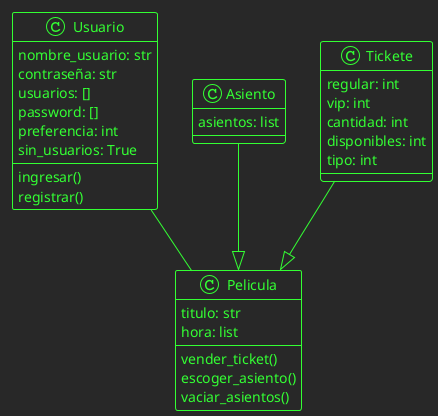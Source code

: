 @startuml myuml
!theme crt-green
class Usuario{
nombre_usuario: str
contraseña: str
usuarios: []
password: []
preferencia: int
sin_usuarios: True
ingresar()
registrar()
}
class Asiento{
asientos: list
}
class Tickete{
regular: int
vip: int
cantidad: int
disponibles: int
tipo: int
}
Asiento --|> Pelicula
Tickete --|> Pelicula
Usuario -- Pelicula
class Pelicula{
titulo: str
hora: list
vender_ticket()
escoger_asiento()
vaciar_asientos()
}
@enduml